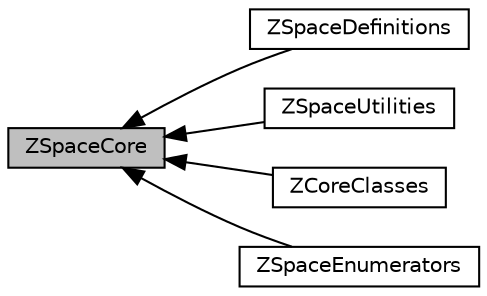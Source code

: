 digraph "ZSpaceCore"
{
  edge [fontname="Helvetica",fontsize="10",labelfontname="Helvetica",labelfontsize="10"];
  node [fontname="Helvetica",fontsize="10",shape=record];
  rankdir=LR;
  Node2 [label="ZSpaceDefinitions",height=0.2,width=0.4,color="black", fillcolor="white", style="filled",URL="$group__z_space_definitions.html",tooltip="Collection of all the definitions in the library. "];
  Node4 [label="ZSpaceUtilities",height=0.2,width=0.4,color="black", fillcolor="white", style="filled",URL="$group__z_space_utilities.html",tooltip="Collection of general utility methods. "];
  Node1 [label="ZCoreClasses",height=0.2,width=0.4,color="black", fillcolor="white", style="filled",URL="$group__z_core_classes.html",tooltip="The core classes of the library. "];
  Node3 [label="ZSpaceEnumerators",height=0.2,width=0.4,color="black", fillcolor="white", style="filled",URL="$group__z_space_enumerators.html",tooltip="Collection of all the enumerators in the library. "];
  Node0 [label="ZSpaceCore",height=0.2,width=0.4,color="black", fillcolor="grey75", style="filled", fontcolor="black"];
  Node0->Node1 [shape=plaintext, dir="back", style="solid"];
  Node0->Node2 [shape=plaintext, dir="back", style="solid"];
  Node0->Node3 [shape=plaintext, dir="back", style="solid"];
  Node0->Node4 [shape=plaintext, dir="back", style="solid"];
}
